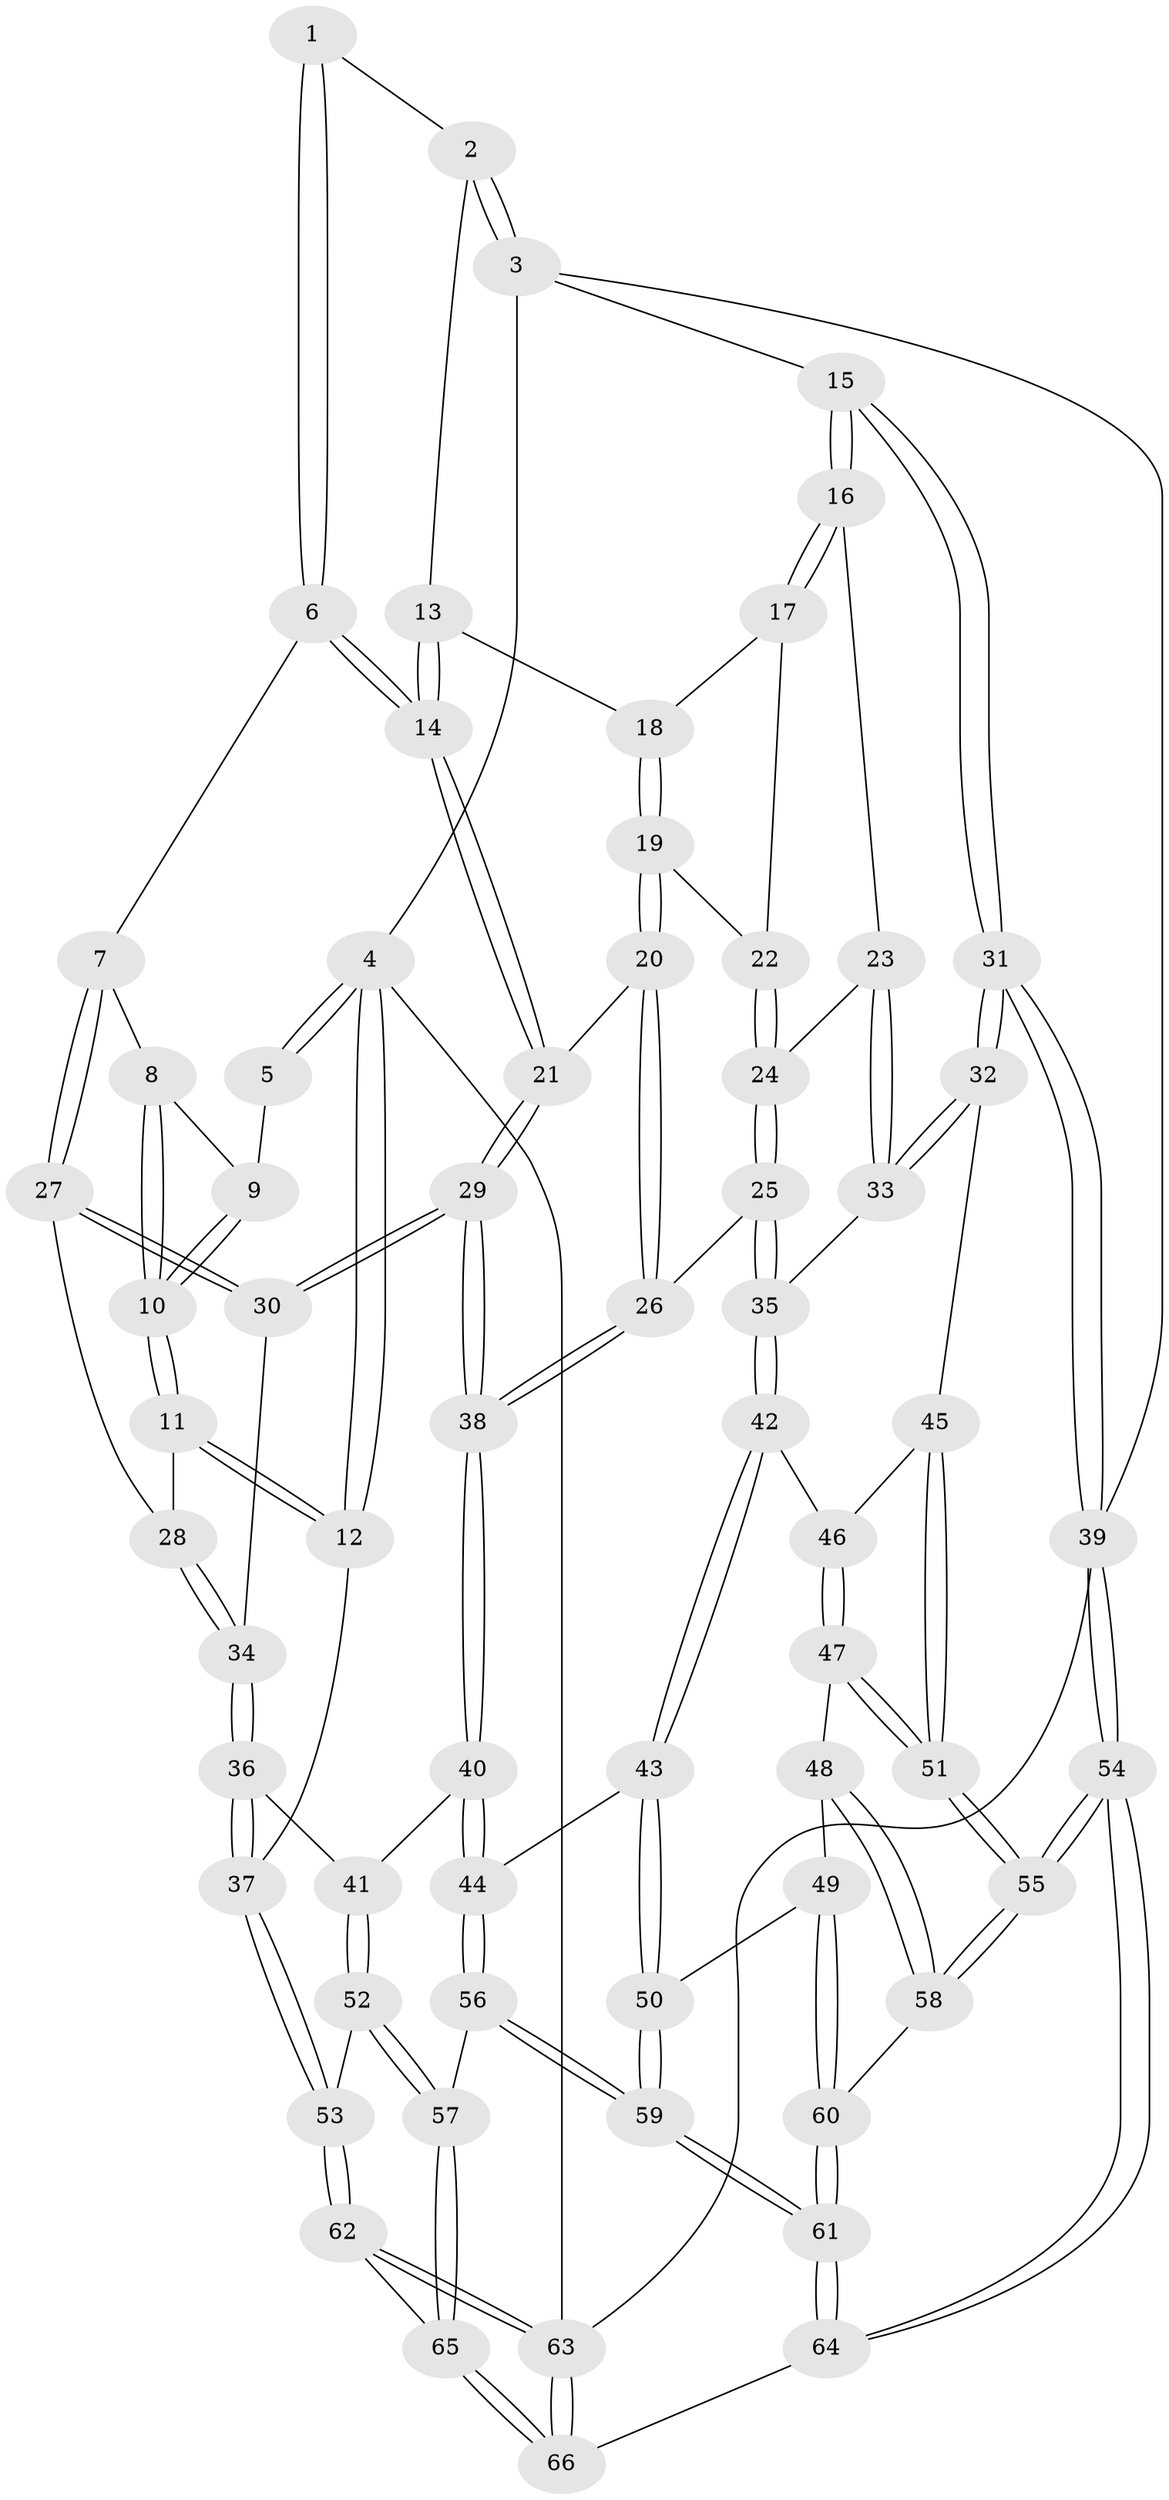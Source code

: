 // coarse degree distribution, {5: 0.45454545454545453, 4: 0.36363636363636365, 3: 0.12121212121212122, 7: 0.030303030303030304, 6: 0.030303030303030304}
// Generated by graph-tools (version 1.1) at 2025/21/03/04/25 18:21:19]
// undirected, 66 vertices, 162 edges
graph export_dot {
graph [start="1"]
  node [color=gray90,style=filled];
  1 [pos="+0.24449217023640105+0"];
  2 [pos="+0.5613341284270265+0.0084979899406532"];
  3 [pos="+1+0"];
  4 [pos="+0+0"];
  5 [pos="+0.09480064307827493+0"];
  6 [pos="+0.31100026328918057+0.2815466781439776"];
  7 [pos="+0.2529248731440316+0.2962631453164204"];
  8 [pos="+0.23938003283426165+0.2928495251014343"];
  9 [pos="+0.09571668587200538+0"];
  10 [pos="+0.0959459816374447+0.3164498354740216"];
  11 [pos="+0.04861597500945643+0.34915172952786727"];
  12 [pos="+0+0.4480458972228942"];
  13 [pos="+0.5350412306411745+0.13716517161606906"];
  14 [pos="+0.4463532990188819+0.2832243295007228"];
  15 [pos="+1+0"];
  16 [pos="+1+0.169666422819541"];
  17 [pos="+0.7621791347953717+0.28147456470867155"];
  18 [pos="+0.6750601949156108+0.2848279777634449"];
  19 [pos="+0.6728530928803973+0.3549019467482659"];
  20 [pos="+0.642034566645019+0.43292696568902583"];
  21 [pos="+0.47979463132631917+0.40437831777581323"];
  22 [pos="+0.7478021143016549+0.3526398217449146"];
  23 [pos="+0.947315983873583+0.2697261712874914"];
  24 [pos="+0.7944408868813612+0.4242404958976089"];
  25 [pos="+0.7453023874247854+0.5268823114016477"];
  26 [pos="+0.7336677645254767+0.5202855884880877"];
  27 [pos="+0.25746348113337+0.41976265317311734"];
  28 [pos="+0.2032665243222477+0.4438114430522028"];
  29 [pos="+0.4163123986153742+0.55807658321466"];
  30 [pos="+0.3071935501216526+0.5124137880549935"];
  31 [pos="+1+0.6422217268940831"];
  32 [pos="+1+0.6354187363179539"];
  33 [pos="+0.9105048957343544+0.5433419919636822"];
  34 [pos="+0.1451713702564947+0.5516033635226395"];
  35 [pos="+0.7460650460743887+0.5282824414906302"];
  36 [pos="+0.067372809247549+0.5895047737831058"];
  37 [pos="+0+0.6161448708532377"];
  38 [pos="+0.4253088289577751+0.6014412688864443"];
  39 [pos="+1+1"];
  40 [pos="+0.4255460257710067+0.6715547483845855"];
  41 [pos="+0.36181116049592965+0.6840684042534078"];
  42 [pos="+0.7313654257007685+0.6134614772541609"];
  43 [pos="+0.5715334534835997+0.7143118936820821"];
  44 [pos="+0.4467197912390573+0.7017366724906139"];
  45 [pos="+0.9690752812794413+0.6840627075166951"];
  46 [pos="+0.7942650736733344+0.7128027966304527"];
  47 [pos="+0.7850239618543506+0.7724190231556175"];
  48 [pos="+0.7685730398452776+0.7893928738427988"];
  49 [pos="+0.6764814952192721+0.8175853610407711"];
  50 [pos="+0.6586686394779859+0.812765960029934"];
  51 [pos="+0.8884621383934448+0.8353878440673537"];
  52 [pos="+0.1744572123039667+0.7994349449656761"];
  53 [pos="+0+0.674170595655293"];
  54 [pos="+1+1"];
  55 [pos="+0.9878385934890576+1"];
  56 [pos="+0.43529811724589124+0.8166687810145378"];
  57 [pos="+0.2539515055994883+0.9489590147474123"];
  58 [pos="+0.7880871428003828+0.9160539759848301"];
  59 [pos="+0.5356876376284581+0.9769830710573404"];
  60 [pos="+0.7063587113459132+0.9214595283400406"];
  61 [pos="+0.5658280534348644+1"];
  62 [pos="+0+0.8378583380609825"];
  63 [pos="+0+1"];
  64 [pos="+0.5646147941693808+1"];
  65 [pos="+0.24499054980444948+0.9934357177308304"];
  66 [pos="+0.27094740093136166+1"];
  1 -- 2;
  1 -- 6;
  1 -- 6;
  2 -- 3;
  2 -- 3;
  2 -- 13;
  3 -- 4;
  3 -- 15;
  3 -- 39;
  4 -- 5;
  4 -- 5;
  4 -- 12;
  4 -- 12;
  4 -- 63;
  5 -- 9;
  6 -- 7;
  6 -- 14;
  6 -- 14;
  7 -- 8;
  7 -- 27;
  7 -- 27;
  8 -- 9;
  8 -- 10;
  8 -- 10;
  9 -- 10;
  9 -- 10;
  10 -- 11;
  10 -- 11;
  11 -- 12;
  11 -- 12;
  11 -- 28;
  12 -- 37;
  13 -- 14;
  13 -- 14;
  13 -- 18;
  14 -- 21;
  14 -- 21;
  15 -- 16;
  15 -- 16;
  15 -- 31;
  15 -- 31;
  16 -- 17;
  16 -- 17;
  16 -- 23;
  17 -- 18;
  17 -- 22;
  18 -- 19;
  18 -- 19;
  19 -- 20;
  19 -- 20;
  19 -- 22;
  20 -- 21;
  20 -- 26;
  20 -- 26;
  21 -- 29;
  21 -- 29;
  22 -- 24;
  22 -- 24;
  23 -- 24;
  23 -- 33;
  23 -- 33;
  24 -- 25;
  24 -- 25;
  25 -- 26;
  25 -- 35;
  25 -- 35;
  26 -- 38;
  26 -- 38;
  27 -- 28;
  27 -- 30;
  27 -- 30;
  28 -- 34;
  28 -- 34;
  29 -- 30;
  29 -- 30;
  29 -- 38;
  29 -- 38;
  30 -- 34;
  31 -- 32;
  31 -- 32;
  31 -- 39;
  31 -- 39;
  32 -- 33;
  32 -- 33;
  32 -- 45;
  33 -- 35;
  34 -- 36;
  34 -- 36;
  35 -- 42;
  35 -- 42;
  36 -- 37;
  36 -- 37;
  36 -- 41;
  37 -- 53;
  37 -- 53;
  38 -- 40;
  38 -- 40;
  39 -- 54;
  39 -- 54;
  39 -- 63;
  40 -- 41;
  40 -- 44;
  40 -- 44;
  41 -- 52;
  41 -- 52;
  42 -- 43;
  42 -- 43;
  42 -- 46;
  43 -- 44;
  43 -- 50;
  43 -- 50;
  44 -- 56;
  44 -- 56;
  45 -- 46;
  45 -- 51;
  45 -- 51;
  46 -- 47;
  46 -- 47;
  47 -- 48;
  47 -- 51;
  47 -- 51;
  48 -- 49;
  48 -- 58;
  48 -- 58;
  49 -- 50;
  49 -- 60;
  49 -- 60;
  50 -- 59;
  50 -- 59;
  51 -- 55;
  51 -- 55;
  52 -- 53;
  52 -- 57;
  52 -- 57;
  53 -- 62;
  53 -- 62;
  54 -- 55;
  54 -- 55;
  54 -- 64;
  54 -- 64;
  55 -- 58;
  55 -- 58;
  56 -- 57;
  56 -- 59;
  56 -- 59;
  57 -- 65;
  57 -- 65;
  58 -- 60;
  59 -- 61;
  59 -- 61;
  60 -- 61;
  60 -- 61;
  61 -- 64;
  61 -- 64;
  62 -- 63;
  62 -- 63;
  62 -- 65;
  63 -- 66;
  63 -- 66;
  64 -- 66;
  65 -- 66;
  65 -- 66;
}
